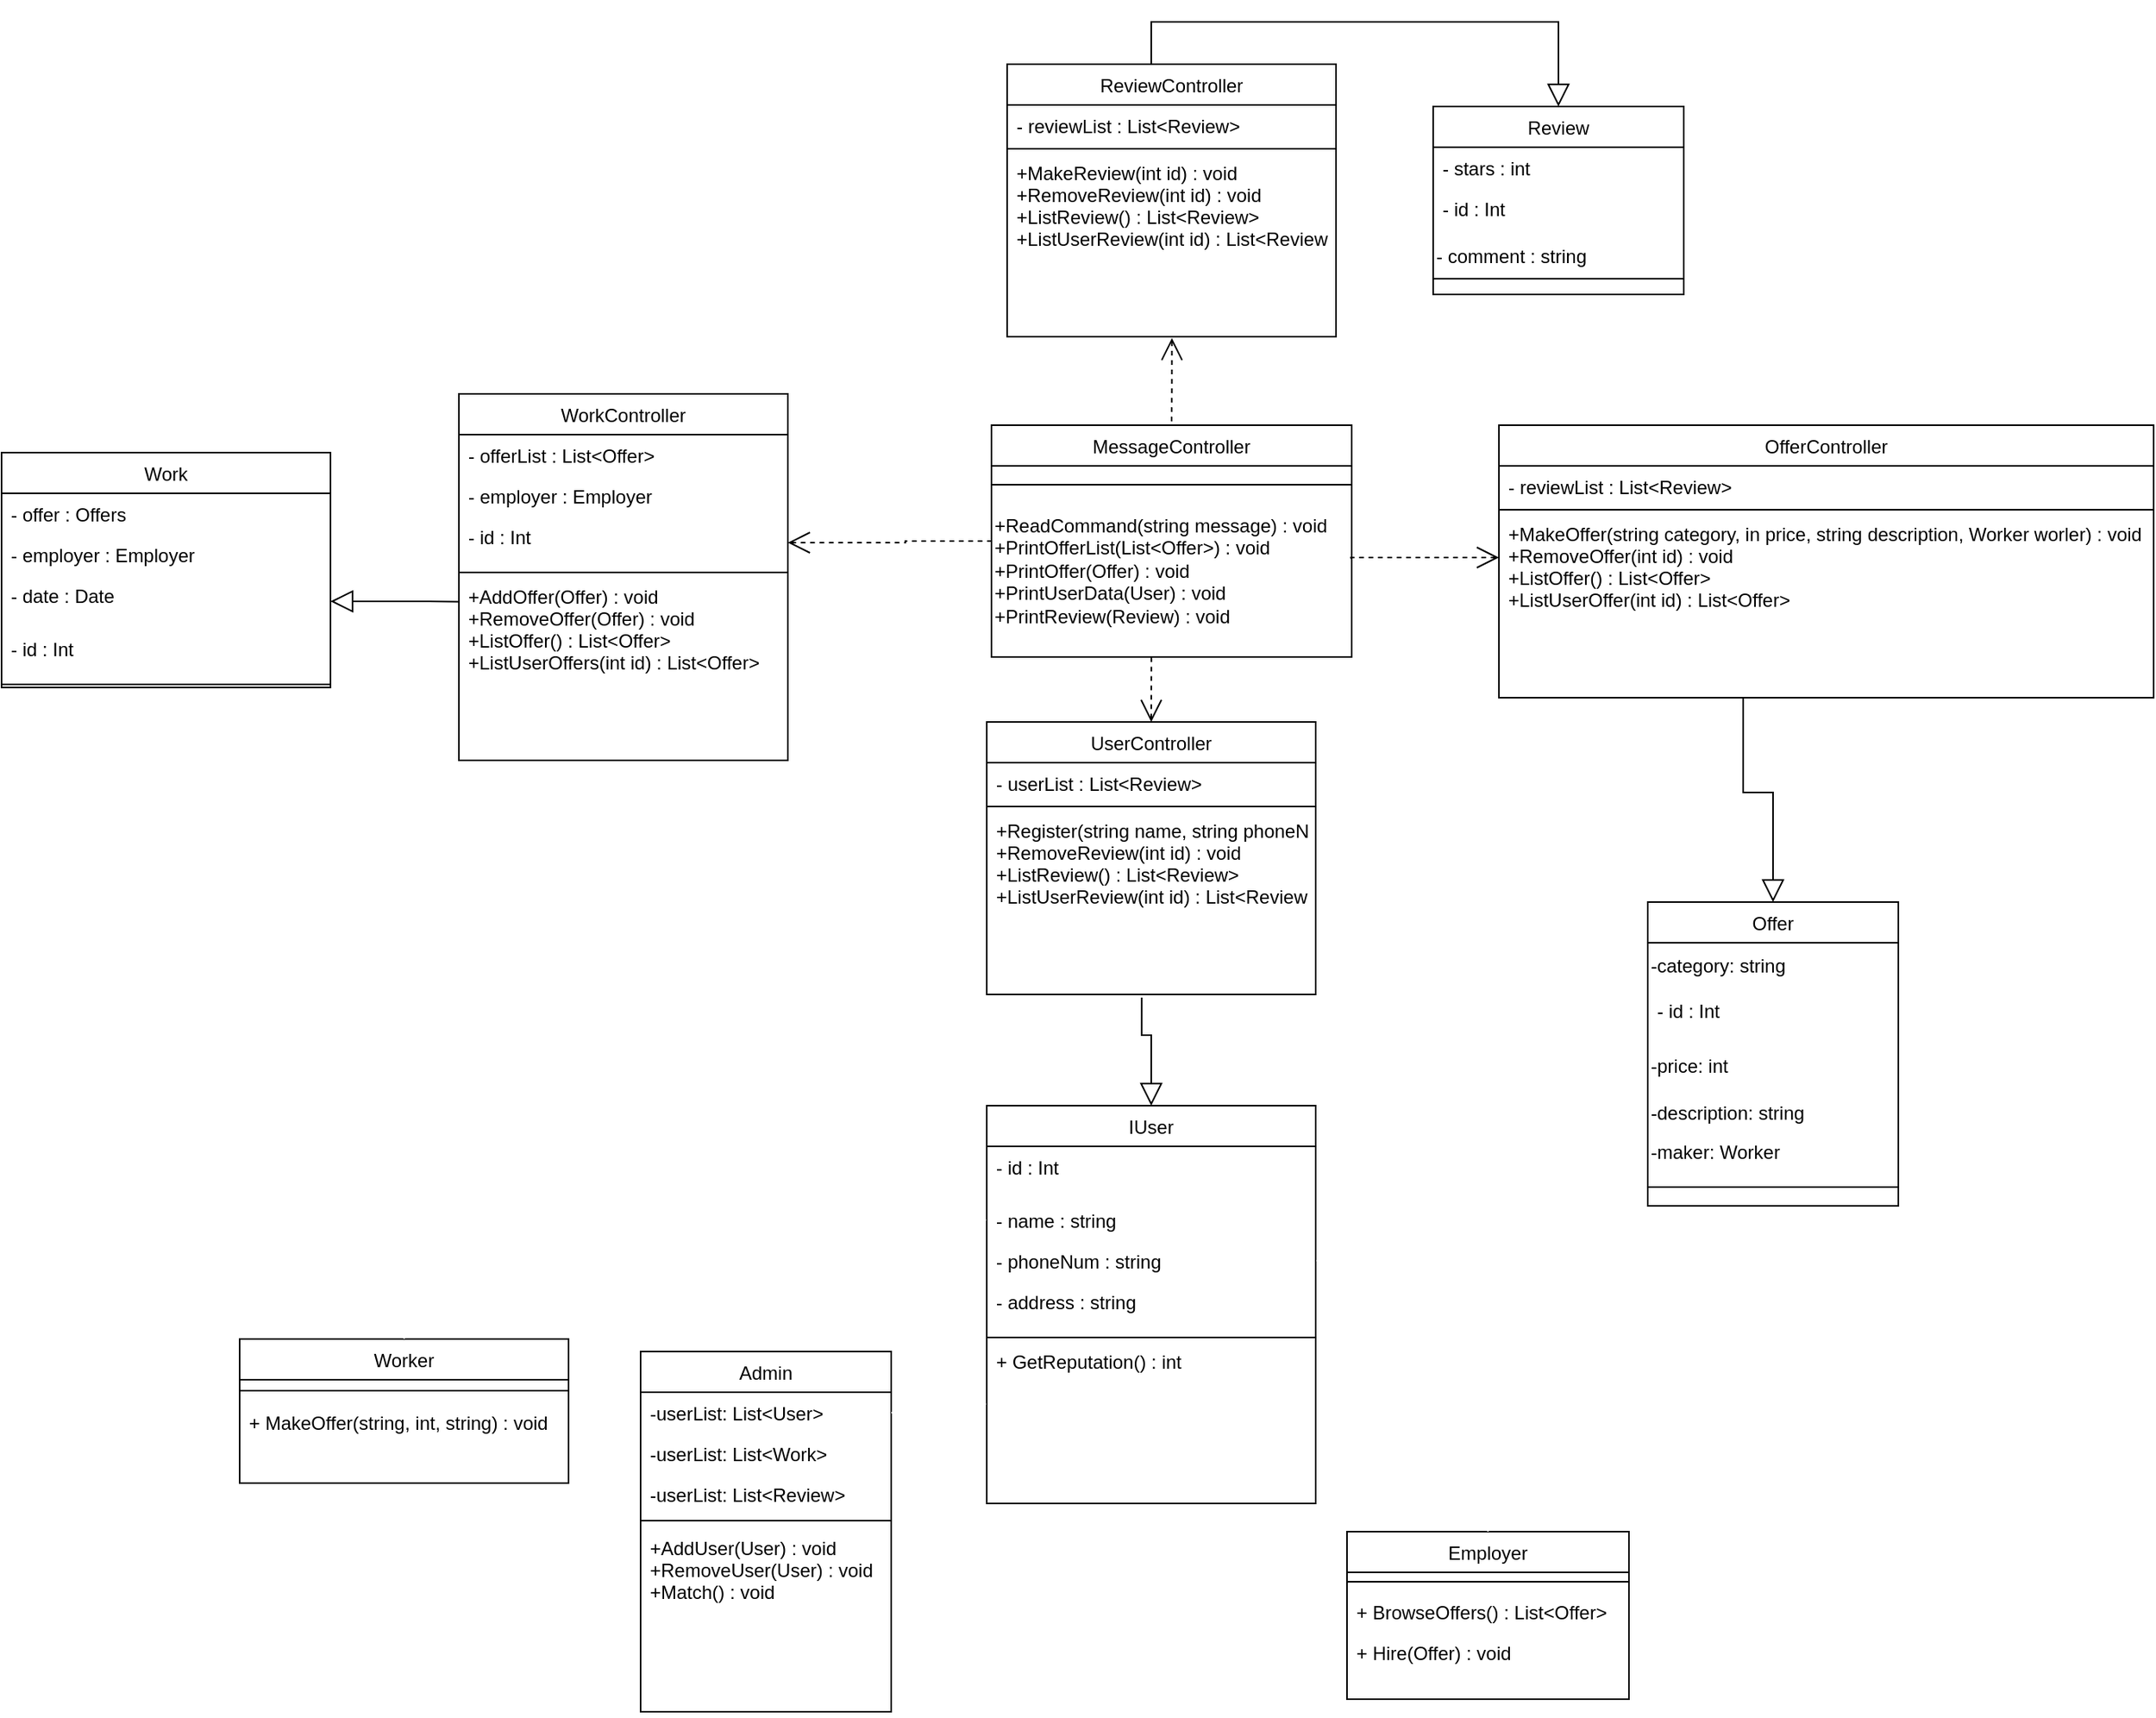<mxfile version="20.5.1" type="device"><diagram id="C5RBs43oDa-KdzZeNtuy" name="Page-1"><mxGraphModel dx="1809" dy="2891" grid="0" gridSize="10" guides="1" tooltips="1" connect="1" arrows="1" fold="1" page="1" pageScale="1" pageWidth="827" pageHeight="1169" background="none" math="0" shadow="0"><root><mxCell id="WIyWlLk6GJQsqaUBKTNV-0"/><mxCell id="WIyWlLk6GJQsqaUBKTNV-1" parent="WIyWlLk6GJQsqaUBKTNV-0"/><mxCell id="HSHg974Zx_2OXVy2Y4dr-0" value="IUser" style="swimlane;fontStyle=0;align=center;verticalAlign=top;childLayout=stackLayout;horizontal=1;startSize=26;horizontalStack=0;resizeParent=1;resizeLast=0;collapsible=1;marginBottom=0;rounded=0;shadow=0;strokeWidth=1;" vertex="1" parent="WIyWlLk6GJQsqaUBKTNV-1"><mxGeometry x="1620" y="-449" width="210" height="254" as="geometry"><mxRectangle x="550" y="140" width="160" height="26" as="alternateBounds"/></mxGeometry></mxCell><mxCell id="HSHg974Zx_2OXVy2Y4dr-1" value="- id : Int" style="text;align=left;verticalAlign=top;spacingLeft=4;spacingRight=4;overflow=hidden;rotatable=0;points=[[0,0.5],[1,0.5]];portConstraint=eastwest;rounded=0;shadow=0;html=0;" vertex="1" parent="HSHg974Zx_2OXVy2Y4dr-0"><mxGeometry y="26" width="210" height="34" as="geometry"/></mxCell><mxCell id="HSHg974Zx_2OXVy2Y4dr-2" value="- name : string" style="text;align=left;verticalAlign=top;spacingLeft=4;spacingRight=4;overflow=hidden;rotatable=0;points=[[0,0.5],[1,0.5]];portConstraint=eastwest;" vertex="1" parent="HSHg974Zx_2OXVy2Y4dr-0"><mxGeometry y="60" width="210" height="26" as="geometry"/></mxCell><mxCell id="HSHg974Zx_2OXVy2Y4dr-3" value="- phoneNum : string" style="text;align=left;verticalAlign=top;spacingLeft=4;spacingRight=4;overflow=hidden;rotatable=0;points=[[0,0.5],[1,0.5]];portConstraint=eastwest;rounded=0;shadow=0;html=0;" vertex="1" parent="HSHg974Zx_2OXVy2Y4dr-0"><mxGeometry y="86" width="210" height="26" as="geometry"/></mxCell><mxCell id="HSHg974Zx_2OXVy2Y4dr-4" value="- address : string" style="text;align=left;verticalAlign=top;spacingLeft=4;spacingRight=4;overflow=hidden;rotatable=0;points=[[0,0.5],[1,0.5]];portConstraint=eastwest;rounded=0;shadow=0;html=0;" vertex="1" parent="HSHg974Zx_2OXVy2Y4dr-0"><mxGeometry y="112" width="210" height="34" as="geometry"/></mxCell><mxCell id="HSHg974Zx_2OXVy2Y4dr-5" value="" style="line;html=1;strokeWidth=1;align=left;verticalAlign=middle;spacingTop=-1;spacingLeft=3;spacingRight=3;rotatable=0;labelPosition=right;points=[];portConstraint=eastwest;" vertex="1" parent="HSHg974Zx_2OXVy2Y4dr-0"><mxGeometry y="146" width="210" height="4" as="geometry"/></mxCell><mxCell id="HSHg974Zx_2OXVy2Y4dr-6" value="+ GetReputation() : int" style="text;align=left;verticalAlign=top;spacingLeft=4;spacingRight=4;overflow=hidden;rotatable=0;points=[[0,0.5],[1,0.5]];portConstraint=eastwest;" vertex="1" parent="HSHg974Zx_2OXVy2Y4dr-0"><mxGeometry y="150" width="210" height="26" as="geometry"/></mxCell><mxCell id="HSHg974Zx_2OXVy2Y4dr-7" value="Employer" style="swimlane;fontStyle=0;align=center;verticalAlign=top;childLayout=stackLayout;horizontal=1;startSize=26;horizontalStack=0;resizeParent=1;resizeLast=0;collapsible=1;marginBottom=0;rounded=0;shadow=0;strokeWidth=1;" vertex="1" parent="WIyWlLk6GJQsqaUBKTNV-1"><mxGeometry x="1850" y="-177" width="180" height="107" as="geometry"><mxRectangle x="130" y="380" width="160" height="26" as="alternateBounds"/></mxGeometry></mxCell><mxCell id="HSHg974Zx_2OXVy2Y4dr-8" value="" style="line;html=1;strokeWidth=1;align=left;verticalAlign=middle;spacingTop=-1;spacingLeft=3;spacingRight=3;rotatable=0;labelPosition=right;points=[];portConstraint=eastwest;" vertex="1" parent="HSHg974Zx_2OXVy2Y4dr-7"><mxGeometry y="26" width="180" height="12" as="geometry"/></mxCell><mxCell id="HSHg974Zx_2OXVy2Y4dr-9" value="+ BrowseOffers() : List&lt;Offer&gt;" style="text;align=left;verticalAlign=top;spacingLeft=4;spacingRight=4;overflow=hidden;rotatable=0;points=[[0,0.5],[1,0.5]];portConstraint=eastwest;rounded=0;shadow=0;html=0;" vertex="1" parent="HSHg974Zx_2OXVy2Y4dr-7"><mxGeometry y="38" width="180" height="26" as="geometry"/></mxCell><mxCell id="HSHg974Zx_2OXVy2Y4dr-10" value="+ Hire(Offer) : void" style="text;align=left;verticalAlign=top;spacingLeft=4;spacingRight=4;overflow=hidden;rotatable=0;points=[[0,0.5],[1,0.5]];portConstraint=eastwest;fontStyle=0" vertex="1" parent="HSHg974Zx_2OXVy2Y4dr-7"><mxGeometry y="64" width="180" height="32" as="geometry"/></mxCell><mxCell id="HSHg974Zx_2OXVy2Y4dr-11" value="Worker" style="swimlane;fontStyle=0;align=center;verticalAlign=top;childLayout=stackLayout;horizontal=1;startSize=26;horizontalStack=0;resizeParent=1;resizeLast=0;collapsible=1;marginBottom=0;rounded=0;shadow=0;strokeWidth=1;" vertex="1" parent="WIyWlLk6GJQsqaUBKTNV-1"><mxGeometry x="1143" y="-300" width="210" height="92" as="geometry"><mxRectangle x="550" y="140" width="160" height="26" as="alternateBounds"/></mxGeometry></mxCell><mxCell id="HSHg974Zx_2OXVy2Y4dr-12" value="" style="line;html=1;strokeWidth=1;align=left;verticalAlign=middle;spacingTop=-1;spacingLeft=3;spacingRight=3;rotatable=0;labelPosition=right;points=[];portConstraint=eastwest;" vertex="1" parent="HSHg974Zx_2OXVy2Y4dr-11"><mxGeometry y="26" width="210" height="14" as="geometry"/></mxCell><mxCell id="HSHg974Zx_2OXVy2Y4dr-13" value="+ MakeOffer(string, int, string) : void" style="text;align=left;verticalAlign=top;spacingLeft=4;spacingRight=4;overflow=hidden;rotatable=0;points=[[0,0.5],[1,0.5]];portConstraint=eastwest;" vertex="1" parent="HSHg974Zx_2OXVy2Y4dr-11"><mxGeometry y="40" width="210" height="26" as="geometry"/></mxCell><mxCell id="HSHg974Zx_2OXVy2Y4dr-14" value="Offer" style="swimlane;fontStyle=0;align=center;verticalAlign=top;childLayout=stackLayout;horizontal=1;startSize=26;horizontalStack=0;resizeParent=1;resizeLast=0;collapsible=1;marginBottom=0;rounded=0;shadow=0;strokeWidth=1;" vertex="1" parent="WIyWlLk6GJQsqaUBKTNV-1"><mxGeometry x="2042" y="-579" width="160" height="194" as="geometry"><mxRectangle x="230" y="140" width="160" height="26" as="alternateBounds"/></mxGeometry></mxCell><mxCell id="HSHg974Zx_2OXVy2Y4dr-15" value="-category: string" style="text;html=1;align=left;verticalAlign=middle;resizable=0;points=[];autosize=1;strokeColor=none;fillColor=none;" vertex="1" parent="HSHg974Zx_2OXVy2Y4dr-14"><mxGeometry y="26" width="160" height="30" as="geometry"/></mxCell><mxCell id="HSHg974Zx_2OXVy2Y4dr-16" value="- id : Int" style="text;align=left;verticalAlign=top;spacingLeft=4;spacingRight=4;overflow=hidden;rotatable=0;points=[[0,0.5],[1,0.5]];portConstraint=eastwest;rounded=0;shadow=0;html=0;" vertex="1" parent="HSHg974Zx_2OXVy2Y4dr-14"><mxGeometry y="56" width="160" height="34" as="geometry"/></mxCell><mxCell id="HSHg974Zx_2OXVy2Y4dr-17" value="-price: int" style="text;html=1;align=left;verticalAlign=middle;resizable=0;points=[];autosize=1;strokeColor=none;fillColor=none;" vertex="1" parent="HSHg974Zx_2OXVy2Y4dr-14"><mxGeometry y="90" width="160" height="30" as="geometry"/></mxCell><mxCell id="HSHg974Zx_2OXVy2Y4dr-18" value="-description: string" style="text;html=1;align=left;verticalAlign=middle;resizable=0;points=[];autosize=1;strokeColor=none;fillColor=none;" vertex="1" parent="HSHg974Zx_2OXVy2Y4dr-14"><mxGeometry y="120" width="160" height="30" as="geometry"/></mxCell><mxCell id="HSHg974Zx_2OXVy2Y4dr-19" value="-maker: Worker" style="text;html=1;align=left;verticalAlign=middle;resizable=0;points=[];autosize=1;strokeColor=none;fillColor=none;" vertex="1" parent="HSHg974Zx_2OXVy2Y4dr-14"><mxGeometry y="150" width="160" height="20" as="geometry"/></mxCell><mxCell id="HSHg974Zx_2OXVy2Y4dr-20" value="&lt;br&gt;" style="line;html=1;strokeWidth=1;align=left;verticalAlign=middle;spacingTop=-1;spacingLeft=3;spacingRight=3;rotatable=0;labelPosition=right;points=[];portConstraint=eastwest;" vertex="1" parent="HSHg974Zx_2OXVy2Y4dr-14"><mxGeometry y="170" width="160" height="24" as="geometry"/></mxCell><mxCell id="HSHg974Zx_2OXVy2Y4dr-21" value="Review" style="swimlane;fontStyle=0;align=center;verticalAlign=top;childLayout=stackLayout;horizontal=1;startSize=26;horizontalStack=0;resizeParent=1;resizeLast=0;collapsible=1;marginBottom=0;rounded=0;shadow=0;strokeWidth=1;" vertex="1" parent="WIyWlLk6GJQsqaUBKTNV-1"><mxGeometry x="1905" y="-1087" width="160" height="120" as="geometry"><mxRectangle x="340" y="380" width="170" height="26" as="alternateBounds"/></mxGeometry></mxCell><mxCell id="HSHg974Zx_2OXVy2Y4dr-22" value="- stars : int" style="text;align=left;verticalAlign=top;spacingLeft=4;spacingRight=4;overflow=hidden;rotatable=0;points=[[0,0.5],[1,0.5]];portConstraint=eastwest;" vertex="1" parent="HSHg974Zx_2OXVy2Y4dr-21"><mxGeometry y="26" width="160" height="26" as="geometry"/></mxCell><mxCell id="HSHg974Zx_2OXVy2Y4dr-23" value="- id : Int" style="text;align=left;verticalAlign=top;spacingLeft=4;spacingRight=4;overflow=hidden;rotatable=0;points=[[0,0.5],[1,0.5]];portConstraint=eastwest;rounded=0;shadow=0;html=0;" vertex="1" parent="HSHg974Zx_2OXVy2Y4dr-21"><mxGeometry y="52" width="160" height="34" as="geometry"/></mxCell><mxCell id="HSHg974Zx_2OXVy2Y4dr-24" value="- comment : string" style="text;html=1;align=left;verticalAlign=middle;resizable=0;points=[];autosize=1;strokeColor=none;fillColor=none;" vertex="1" parent="HSHg974Zx_2OXVy2Y4dr-21"><mxGeometry y="86" width="160" height="20" as="geometry"/></mxCell><mxCell id="HSHg974Zx_2OXVy2Y4dr-25" value="" style="line;html=1;strokeWidth=1;align=left;verticalAlign=middle;spacingTop=-1;spacingLeft=3;spacingRight=3;rotatable=0;labelPosition=right;points=[];portConstraint=eastwest;" vertex="1" parent="HSHg974Zx_2OXVy2Y4dr-21"><mxGeometry y="106" width="160" height="8" as="geometry"/></mxCell><mxCell id="HSHg974Zx_2OXVy2Y4dr-26" value="MessageController" style="swimlane;fontStyle=0;align=center;verticalAlign=top;childLayout=stackLayout;horizontal=1;startSize=26;horizontalStack=0;resizeParent=1;resizeLast=0;collapsible=1;marginBottom=0;rounded=0;shadow=0;strokeWidth=1;" vertex="1" parent="WIyWlLk6GJQsqaUBKTNV-1"><mxGeometry x="1623" y="-883.5" width="230" height="148" as="geometry"><mxRectangle x="340" y="380" width="170" height="26" as="alternateBounds"/></mxGeometry></mxCell><mxCell id="HSHg974Zx_2OXVy2Y4dr-27" value="" style="line;html=1;strokeWidth=1;align=left;verticalAlign=middle;spacingTop=-1;spacingLeft=3;spacingRight=3;rotatable=0;labelPosition=right;points=[];portConstraint=eastwest;" vertex="1" parent="HSHg974Zx_2OXVy2Y4dr-26"><mxGeometry y="26" width="230" height="24" as="geometry"/></mxCell><mxCell id="HSHg974Zx_2OXVy2Y4dr-28" value="&lt;div&gt;+ReadCommand(string message) : void&lt;span&gt;&lt;br&gt;&lt;/span&gt;&lt;/div&gt;&lt;div&gt;&lt;span&gt;+PrintOfferList(List&amp;lt;Offer&amp;gt;) : void&lt;/span&gt;&lt;/div&gt;&lt;div&gt;&lt;span&gt;+PrintOffer(Offer) : void&lt;/span&gt;&lt;/div&gt;&lt;div&gt;&lt;span&gt;+PrintUserData(User) : void&lt;/span&gt;&lt;/div&gt;&lt;div&gt;&lt;span&gt;+PrintReview(Review) : void&lt;/span&gt;&lt;/div&gt;&lt;div&gt;&lt;br&gt;&lt;/div&gt;" style="text;html=1;align=left;verticalAlign=top;resizable=0;points=[];autosize=1;strokeColor=none;fillColor=none;horizontal=1;" vertex="1" parent="HSHg974Zx_2OXVy2Y4dr-26"><mxGeometry y="50" width="230" height="98" as="geometry"/></mxCell><mxCell id="HSHg974Zx_2OXVy2Y4dr-29" value="Admin" style="swimlane;fontStyle=0;align=center;verticalAlign=top;childLayout=stackLayout;horizontal=1;startSize=26;horizontalStack=0;resizeParent=1;resizeLast=0;collapsible=1;marginBottom=0;rounded=0;shadow=0;strokeWidth=1;" vertex="1" parent="WIyWlLk6GJQsqaUBKTNV-1"><mxGeometry x="1399" y="-292" width="160" height="230" as="geometry"><mxRectangle x="230" y="140" width="160" height="26" as="alternateBounds"/></mxGeometry></mxCell><mxCell id="HSHg974Zx_2OXVy2Y4dr-30" value="-userList: List&lt;User&gt;" style="text;align=left;verticalAlign=top;spacingLeft=4;spacingRight=4;overflow=hidden;rotatable=0;points=[[0,0.5],[1,0.5]];portConstraint=eastwest;rounded=0;shadow=0;html=0;" vertex="1" parent="HSHg974Zx_2OXVy2Y4dr-29"><mxGeometry y="26" width="160" height="26" as="geometry"/></mxCell><mxCell id="HSHg974Zx_2OXVy2Y4dr-31" value="-userList: List&lt;Work&gt;" style="text;align=left;verticalAlign=top;spacingLeft=4;spacingRight=4;overflow=hidden;rotatable=0;points=[[0,0.5],[1,0.5]];portConstraint=eastwest;rounded=0;shadow=0;html=0;" vertex="1" parent="HSHg974Zx_2OXVy2Y4dr-29"><mxGeometry y="52" width="160" height="26" as="geometry"/></mxCell><mxCell id="HSHg974Zx_2OXVy2Y4dr-32" value="-userList: List&lt;Review&gt;" style="text;align=left;verticalAlign=top;spacingLeft=4;spacingRight=4;overflow=hidden;rotatable=0;points=[[0,0.5],[1,0.5]];portConstraint=eastwest;rounded=0;shadow=0;html=0;" vertex="1" parent="HSHg974Zx_2OXVy2Y4dr-29"><mxGeometry y="78" width="160" height="26" as="geometry"/></mxCell><mxCell id="HSHg974Zx_2OXVy2Y4dr-33" value="" style="line;html=1;strokeWidth=1;align=left;verticalAlign=middle;spacingTop=-1;spacingLeft=3;spacingRight=3;rotatable=0;labelPosition=right;points=[];portConstraint=eastwest;" vertex="1" parent="HSHg974Zx_2OXVy2Y4dr-29"><mxGeometry y="104" width="160" height="8" as="geometry"/></mxCell><mxCell id="HSHg974Zx_2OXVy2Y4dr-34" value="+AddUser(User) : void&#10;+RemoveUser(User) : void&#10;+Match() : void" style="text;align=left;verticalAlign=top;spacingLeft=4;spacingRight=4;overflow=hidden;rotatable=0;points=[[0,0.5],[1,0.5]];portConstraint=eastwest;" vertex="1" parent="HSHg974Zx_2OXVy2Y4dr-29"><mxGeometry y="112" width="160" height="118" as="geometry"/></mxCell><mxCell id="HSHg974Zx_2OXVy2Y4dr-35" value="Work" style="swimlane;fontStyle=0;align=center;verticalAlign=top;childLayout=stackLayout;horizontal=1;startSize=26;horizontalStack=0;resizeParent=1;resizeLast=0;collapsible=1;marginBottom=0;rounded=0;shadow=0;strokeWidth=1;" vertex="1" parent="WIyWlLk6GJQsqaUBKTNV-1"><mxGeometry x="991" y="-866" width="210" height="150" as="geometry"><mxRectangle x="550" y="140" width="160" height="26" as="alternateBounds"/></mxGeometry></mxCell><mxCell id="HSHg974Zx_2OXVy2Y4dr-36" value="- offer : Offers" style="text;align=left;verticalAlign=top;spacingLeft=4;spacingRight=4;overflow=hidden;rotatable=0;points=[[0,0.5],[1,0.5]];portConstraint=eastwest;" vertex="1" parent="HSHg974Zx_2OXVy2Y4dr-35"><mxGeometry y="26" width="210" height="26" as="geometry"/></mxCell><mxCell id="HSHg974Zx_2OXVy2Y4dr-37" value="- employer : Employer" style="text;align=left;verticalAlign=top;spacingLeft=4;spacingRight=4;overflow=hidden;rotatable=0;points=[[0,0.5],[1,0.5]];portConstraint=eastwest;" vertex="1" parent="HSHg974Zx_2OXVy2Y4dr-35"><mxGeometry y="52" width="210" height="26" as="geometry"/></mxCell><mxCell id="HSHg974Zx_2OXVy2Y4dr-38" value="- date : Date" style="text;align=left;verticalAlign=top;spacingLeft=4;spacingRight=4;overflow=hidden;rotatable=0;points=[[0,0.5],[1,0.5]];portConstraint=eastwest;rounded=0;shadow=0;html=0;" vertex="1" parent="HSHg974Zx_2OXVy2Y4dr-35"><mxGeometry y="78" width="210" height="34" as="geometry"/></mxCell><mxCell id="HSHg974Zx_2OXVy2Y4dr-39" value="- id : Int" style="text;align=left;verticalAlign=top;spacingLeft=4;spacingRight=4;overflow=hidden;rotatable=0;points=[[0,0.5],[1,0.5]];portConstraint=eastwest;rounded=0;shadow=0;html=0;" vertex="1" parent="HSHg974Zx_2OXVy2Y4dr-35"><mxGeometry y="112" width="210" height="34" as="geometry"/></mxCell><mxCell id="HSHg974Zx_2OXVy2Y4dr-40" value="" style="line;html=1;strokeWidth=1;align=left;verticalAlign=middle;spacingTop=-1;spacingLeft=3;spacingRight=3;rotatable=0;labelPosition=right;points=[];portConstraint=eastwest;" vertex="1" parent="HSHg974Zx_2OXVy2Y4dr-35"><mxGeometry y="146" width="210" height="4" as="geometry"/></mxCell><mxCell id="HSHg974Zx_2OXVy2Y4dr-41" value="WorkController" style="swimlane;fontStyle=0;align=center;verticalAlign=top;childLayout=stackLayout;horizontal=1;startSize=26;horizontalStack=0;resizeParent=1;resizeLast=0;collapsible=1;marginBottom=0;rounded=0;shadow=0;strokeWidth=1;" vertex="1" parent="WIyWlLk6GJQsqaUBKTNV-1"><mxGeometry x="1283" y="-903.5" width="210" height="234" as="geometry"><mxRectangle x="550" y="140" width="160" height="26" as="alternateBounds"/></mxGeometry></mxCell><mxCell id="HSHg974Zx_2OXVy2Y4dr-42" value="- offerList : List&lt;Offer&gt;" style="text;align=left;verticalAlign=top;spacingLeft=4;spacingRight=4;overflow=hidden;rotatable=0;points=[[0,0.5],[1,0.5]];portConstraint=eastwest;" vertex="1" parent="HSHg974Zx_2OXVy2Y4dr-41"><mxGeometry y="26" width="210" height="26" as="geometry"/></mxCell><mxCell id="HSHg974Zx_2OXVy2Y4dr-43" value="- employer : Employer" style="text;align=left;verticalAlign=top;spacingLeft=4;spacingRight=4;overflow=hidden;rotatable=0;points=[[0,0.5],[1,0.5]];portConstraint=eastwest;" vertex="1" parent="HSHg974Zx_2OXVy2Y4dr-41"><mxGeometry y="52" width="210" height="26" as="geometry"/></mxCell><mxCell id="HSHg974Zx_2OXVy2Y4dr-44" value="- id : Int" style="text;align=left;verticalAlign=top;spacingLeft=4;spacingRight=4;overflow=hidden;rotatable=0;points=[[0,0.5],[1,0.5]];portConstraint=eastwest;rounded=0;shadow=0;html=0;" vertex="1" parent="HSHg974Zx_2OXVy2Y4dr-41"><mxGeometry y="78" width="210" height="34" as="geometry"/></mxCell><mxCell id="HSHg974Zx_2OXVy2Y4dr-45" value="" style="line;html=1;strokeWidth=1;align=left;verticalAlign=middle;spacingTop=-1;spacingLeft=3;spacingRight=3;rotatable=0;labelPosition=right;points=[];portConstraint=eastwest;" vertex="1" parent="HSHg974Zx_2OXVy2Y4dr-41"><mxGeometry y="112" width="210" height="4" as="geometry"/></mxCell><mxCell id="HSHg974Zx_2OXVy2Y4dr-46" value="+AddOffer(Offer) : void&#10;+RemoveOffer(Offer) : void&#10;+ListOffer() : List&lt;Offer&gt;&#10;+ListUserOffers(int id) : List&lt;Offer&gt;" style="text;align=left;verticalAlign=top;spacingLeft=4;spacingRight=4;overflow=hidden;rotatable=0;points=[[0,0.5],[1,0.5]];portConstraint=eastwest;" vertex="1" parent="HSHg974Zx_2OXVy2Y4dr-41"><mxGeometry y="116" width="210" height="118" as="geometry"/></mxCell><mxCell id="HSHg974Zx_2OXVy2Y4dr-47" value="ReviewController" style="swimlane;fontStyle=0;align=center;verticalAlign=top;childLayout=stackLayout;horizontal=1;startSize=26;horizontalStack=0;resizeParent=1;resizeLast=0;collapsible=1;marginBottom=0;rounded=0;shadow=0;strokeWidth=1;" vertex="1" parent="WIyWlLk6GJQsqaUBKTNV-1"><mxGeometry x="1633" y="-1114" width="210" height="174" as="geometry"><mxRectangle x="550" y="140" width="160" height="26" as="alternateBounds"/></mxGeometry></mxCell><mxCell id="HSHg974Zx_2OXVy2Y4dr-48" value="- reviewList : List&lt;Review&gt;" style="text;align=left;verticalAlign=top;spacingLeft=4;spacingRight=4;overflow=hidden;rotatable=0;points=[[0,0.5],[1,0.5]];portConstraint=eastwest;" vertex="1" parent="HSHg974Zx_2OXVy2Y4dr-47"><mxGeometry y="26" width="210" height="26" as="geometry"/></mxCell><mxCell id="HSHg974Zx_2OXVy2Y4dr-49" value="" style="line;html=1;strokeWidth=1;align=left;verticalAlign=middle;spacingTop=-1;spacingLeft=3;spacingRight=3;rotatable=0;labelPosition=right;points=[];portConstraint=eastwest;" vertex="1" parent="HSHg974Zx_2OXVy2Y4dr-47"><mxGeometry y="52" width="210" height="4" as="geometry"/></mxCell><mxCell id="HSHg974Zx_2OXVy2Y4dr-50" value="+MakeReview(int id) : void&#10;+RemoveReview(int id) : void&#10;+ListReview() : List&lt;Review&gt;&#10;+ListUserReview(int id) : List&lt;Review&gt;" style="text;align=left;verticalAlign=top;spacingLeft=4;spacingRight=4;overflow=hidden;rotatable=0;points=[[0,0.5],[1,0.5]];portConstraint=eastwest;" vertex="1" parent="HSHg974Zx_2OXVy2Y4dr-47"><mxGeometry y="56" width="210" height="118" as="geometry"/></mxCell><mxCell id="HSHg974Zx_2OXVy2Y4dr-51" value="OfferController" style="swimlane;fontStyle=0;align=center;verticalAlign=top;childLayout=stackLayout;horizontal=1;startSize=26;horizontalStack=0;resizeParent=1;resizeLast=0;collapsible=1;marginBottom=0;rounded=0;shadow=0;strokeWidth=1;" vertex="1" parent="WIyWlLk6GJQsqaUBKTNV-1"><mxGeometry x="1947" y="-883.5" width="418" height="174" as="geometry"><mxRectangle x="550" y="140" width="160" height="26" as="alternateBounds"/></mxGeometry></mxCell><mxCell id="HSHg974Zx_2OXVy2Y4dr-52" value="- reviewList : List&lt;Review&gt;" style="text;align=left;verticalAlign=top;spacingLeft=4;spacingRight=4;overflow=hidden;rotatable=0;points=[[0,0.5],[1,0.5]];portConstraint=eastwest;" vertex="1" parent="HSHg974Zx_2OXVy2Y4dr-51"><mxGeometry y="26" width="418" height="26" as="geometry"/></mxCell><mxCell id="HSHg974Zx_2OXVy2Y4dr-53" value="" style="line;html=1;strokeWidth=1;align=left;verticalAlign=middle;spacingTop=-1;spacingLeft=3;spacingRight=3;rotatable=0;labelPosition=right;points=[];portConstraint=eastwest;" vertex="1" parent="HSHg974Zx_2OXVy2Y4dr-51"><mxGeometry y="52" width="418" height="4" as="geometry"/></mxCell><mxCell id="HSHg974Zx_2OXVy2Y4dr-54" value="+MakeOffer(string category, in price, string description, Worker worler) : void&#10;+RemoveOffer(int id) : void&#10;+ListOffer() : List&lt;Offer&gt;&#10;+ListUserOffer(int id) : List&lt;Offer&gt;" style="text;align=left;verticalAlign=top;spacingLeft=4;spacingRight=4;overflow=hidden;rotatable=0;points=[[0,0.5],[1,0.5]];portConstraint=eastwest;" vertex="1" parent="HSHg974Zx_2OXVy2Y4dr-51"><mxGeometry y="56" width="418" height="118" as="geometry"/></mxCell><mxCell id="HSHg974Zx_2OXVy2Y4dr-55" value="UserController" style="swimlane;fontStyle=0;align=center;verticalAlign=top;childLayout=stackLayout;horizontal=1;startSize=26;horizontalStack=0;resizeParent=1;resizeLast=0;collapsible=1;marginBottom=0;rounded=0;shadow=0;strokeWidth=1;" vertex="1" parent="WIyWlLk6GJQsqaUBKTNV-1"><mxGeometry x="1620" y="-694" width="210" height="174" as="geometry"><mxRectangle x="550" y="140" width="160" height="26" as="alternateBounds"/></mxGeometry></mxCell><mxCell id="HSHg974Zx_2OXVy2Y4dr-56" value="- userList : List&lt;Review&gt;" style="text;align=left;verticalAlign=top;spacingLeft=4;spacingRight=4;overflow=hidden;rotatable=0;points=[[0,0.5],[1,0.5]];portConstraint=eastwest;" vertex="1" parent="HSHg974Zx_2OXVy2Y4dr-55"><mxGeometry y="26" width="210" height="26" as="geometry"/></mxCell><mxCell id="HSHg974Zx_2OXVy2Y4dr-57" value="" style="line;html=1;strokeWidth=1;align=left;verticalAlign=middle;spacingTop=-1;spacingLeft=3;spacingRight=3;rotatable=0;labelPosition=right;points=[];portConstraint=eastwest;" vertex="1" parent="HSHg974Zx_2OXVy2Y4dr-55"><mxGeometry y="52" width="210" height="4" as="geometry"/></mxCell><mxCell id="HSHg974Zx_2OXVy2Y4dr-58" value="+Register(string name, string phoneNum, string address) : void&#10;+RemoveReview(int id) : void&#10;+ListReview() : List&lt;Review&gt;&#10;+ListUserReview(int id) : List&lt;Review&gt;" style="text;align=left;verticalAlign=top;spacingLeft=4;spacingRight=4;overflow=hidden;rotatable=0;points=[[0,0.5],[1,0.5]];portConstraint=eastwest;" vertex="1" parent="HSHg974Zx_2OXVy2Y4dr-55"><mxGeometry y="56" width="210" height="118" as="geometry"/></mxCell><mxCell id="HSHg974Zx_2OXVy2Y4dr-59" style="edgeStyle=orthogonalEdgeStyle;rounded=0;orthogonalLoop=1;jettySize=auto;html=1;endArrow=none;endFill=0;startArrow=block;startFill=0;startSize=12;entryX=0.5;entryY=0;entryDx=0;entryDy=0;exitX=0.5;exitY=0;exitDx=0;exitDy=0;" edge="1" parent="WIyWlLk6GJQsqaUBKTNV-1" source="HSHg974Zx_2OXVy2Y4dr-21" target="HSHg974Zx_2OXVy2Y4dr-47"><mxGeometry relative="1" as="geometry"><mxPoint x="2052" y="-1112" as="sourcePoint"/><mxPoint x="2312" y="-1085" as="targetPoint"/><Array as="points"><mxPoint x="1985" y="-1141"/><mxPoint x="1725" y="-1141"/></Array></mxGeometry></mxCell><mxCell id="HSHg974Zx_2OXVy2Y4dr-60" style="edgeStyle=orthogonalEdgeStyle;rounded=0;orthogonalLoop=1;jettySize=auto;html=1;endArrow=none;endFill=0;startArrow=block;startFill=0;startSize=12;exitX=0.5;exitY=0;exitDx=0;exitDy=0;entryX=0.373;entryY=0.996;entryDx=0;entryDy=0;entryPerimeter=0;" edge="1" parent="WIyWlLk6GJQsqaUBKTNV-1" source="HSHg974Zx_2OXVy2Y4dr-14" target="HSHg974Zx_2OXVy2Y4dr-54"><mxGeometry relative="1" as="geometry"><mxPoint x="2131.724" y="-698.674" as="sourcePoint"/><mxPoint x="2103" y="-704" as="targetPoint"/><Array as="points"><mxPoint x="2122" y="-649"/><mxPoint x="2103" y="-649"/></Array></mxGeometry></mxCell><mxCell id="HSHg974Zx_2OXVy2Y4dr-61" style="edgeStyle=orthogonalEdgeStyle;rounded=0;orthogonalLoop=1;jettySize=auto;html=1;endArrow=none;endFill=0;startArrow=block;startFill=0;startSize=12;exitX=1;exitY=0.5;exitDx=0;exitDy=0;entryX=0.001;entryY=0.142;entryDx=0;entryDy=0;entryPerimeter=0;" edge="1" parent="WIyWlLk6GJQsqaUBKTNV-1" source="HSHg974Zx_2OXVy2Y4dr-38" target="HSHg974Zx_2OXVy2Y4dr-46"><mxGeometry relative="1" as="geometry"><mxPoint x="1302.13" y="-459.03" as="sourcePoint"/><mxPoint x="1264" y="-771" as="targetPoint"/><Array as="points"><mxPoint x="1264" y="-771"/></Array></mxGeometry></mxCell><mxCell id="HSHg974Zx_2OXVy2Y4dr-62" style="edgeStyle=orthogonalEdgeStyle;rounded=0;orthogonalLoop=1;jettySize=auto;html=1;startArrow=none;startFill=0;startSize=12;endArrow=block;endFill=1;strokeColor=#FFFFFF;endSize=12;exitX=0.5;exitY=0;exitDx=0;exitDy=0;entryX=0;entryY=0.5;entryDx=0;entryDy=0;" edge="1" parent="WIyWlLk6GJQsqaUBKTNV-1" source="HSHg974Zx_2OXVy2Y4dr-11" target="HSHg974Zx_2OXVy2Y4dr-2"><mxGeometry relative="1" as="geometry"><mxPoint x="1485.51" y="-506.226" as="sourcePoint"/><mxPoint x="1359" y="-489.98" as="targetPoint"/></mxGeometry></mxCell><mxCell id="HSHg974Zx_2OXVy2Y4dr-63" style="edgeStyle=orthogonalEdgeStyle;rounded=0;orthogonalLoop=1;jettySize=auto;html=1;startArrow=none;startFill=0;startSize=12;endArrow=block;endFill=1;strokeColor=#FFFFFF;endSize=12;exitX=1;exitY=0.5;exitDx=0;exitDy=0;entryX=0;entryY=0.75;entryDx=0;entryDy=0;" edge="1" parent="WIyWlLk6GJQsqaUBKTNV-1" source="HSHg974Zx_2OXVy2Y4dr-30" target="HSHg974Zx_2OXVy2Y4dr-0"><mxGeometry relative="1" as="geometry"><mxPoint x="1258" y="-290" as="sourcePoint"/><mxPoint x="1630" y="-366" as="targetPoint"/></mxGeometry></mxCell><mxCell id="HSHg974Zx_2OXVy2Y4dr-64" style="edgeStyle=orthogonalEdgeStyle;rounded=0;orthogonalLoop=1;jettySize=auto;html=1;startArrow=none;startFill=0;startSize=12;endArrow=block;endFill=1;strokeColor=#FFFFFF;endSize=12;exitX=0.5;exitY=0;exitDx=0;exitDy=0;entryX=1;entryY=0.5;entryDx=0;entryDy=0;" edge="1" parent="WIyWlLk6GJQsqaUBKTNV-1" source="HSHg974Zx_2OXVy2Y4dr-7" target="HSHg974Zx_2OXVy2Y4dr-3"><mxGeometry relative="1" as="geometry"><mxPoint x="1726" y="-281" as="sourcePoint"/><mxPoint x="2098" y="-357" as="targetPoint"/></mxGeometry></mxCell><mxCell id="HSHg974Zx_2OXVy2Y4dr-65" style="edgeStyle=orthogonalEdgeStyle;rounded=0;orthogonalLoop=1;jettySize=auto;html=1;endArrow=none;endFill=0;startArrow=open;startFill=0;startSize=12;entryX=0;entryY=0.5;entryDx=0;entryDy=0;dashed=1;" edge="1" parent="WIyWlLk6GJQsqaUBKTNV-1" source="HSHg974Zx_2OXVy2Y4dr-44" target="HSHg974Zx_2OXVy2Y4dr-26"><mxGeometry relative="1" as="geometry"><mxPoint x="1505" y="-747" as="sourcePoint"/><mxPoint x="1587.21" y="-746.744" as="targetPoint"/><Array as="points"><mxPoint x="1568" y="-809"/><mxPoint x="1623" y="-809"/></Array></mxGeometry></mxCell><mxCell id="HSHg974Zx_2OXVy2Y4dr-66" style="edgeStyle=orthogonalEdgeStyle;rounded=0;orthogonalLoop=1;jettySize=auto;html=1;endArrow=none;endFill=0;startArrow=open;startFill=0;startSize=12;dashed=1;exitX=0.5;exitY=0;exitDx=0;exitDy=0;entryX=0.444;entryY=0.991;entryDx=0;entryDy=0;entryPerimeter=0;" edge="1" parent="WIyWlLk6GJQsqaUBKTNV-1" source="HSHg974Zx_2OXVy2Y4dr-55" target="HSHg974Zx_2OXVy2Y4dr-28"><mxGeometry relative="1" as="geometry"><mxPoint x="1503" y="-798.52" as="sourcePoint"/><mxPoint x="1732" y="-727" as="targetPoint"/><Array as="points"/></mxGeometry></mxCell><mxCell id="HSHg974Zx_2OXVy2Y4dr-67" style="edgeStyle=orthogonalEdgeStyle;rounded=0;orthogonalLoop=1;jettySize=auto;html=1;endArrow=none;endFill=0;startArrow=open;startFill=0;startSize=12;dashed=1;entryX=0.998;entryY=0.373;entryDx=0;entryDy=0;entryPerimeter=0;" edge="1" parent="WIyWlLk6GJQsqaUBKTNV-1" source="HSHg974Zx_2OXVy2Y4dr-54" target="HSHg974Zx_2OXVy2Y4dr-28"><mxGeometry relative="1" as="geometry"><mxPoint x="1503" y="-798.5" as="sourcePoint"/><mxPoint x="1915" y="-799" as="targetPoint"/><Array as="points"><mxPoint x="1853" y="-799"/></Array></mxGeometry></mxCell><mxCell id="HSHg974Zx_2OXVy2Y4dr-68" style="edgeStyle=orthogonalEdgeStyle;rounded=0;orthogonalLoop=1;jettySize=auto;html=1;endArrow=none;endFill=0;startArrow=open;startFill=0;startSize=12;dashed=1;entryX=0.5;entryY=0;entryDx=0;entryDy=0;exitX=0.501;exitY=1.007;exitDx=0;exitDy=0;exitPerimeter=0;" edge="1" parent="WIyWlLk6GJQsqaUBKTNV-1" source="HSHg974Zx_2OXVy2Y4dr-50" target="HSHg974Zx_2OXVy2Y4dr-26"><mxGeometry relative="1" as="geometry"><mxPoint x="1774" y="-920" as="sourcePoint"/><mxPoint x="1862.54" y="-786.946" as="targetPoint"/><Array as="points"/></mxGeometry></mxCell><mxCell id="HSHg974Zx_2OXVy2Y4dr-69" style="edgeStyle=orthogonalEdgeStyle;rounded=0;orthogonalLoop=1;jettySize=auto;html=1;endArrow=none;endFill=0;startArrow=block;startFill=0;startSize=12;entryX=0.471;entryY=1.017;entryDx=0;entryDy=0;entryPerimeter=0;exitX=0.5;exitY=0;exitDx=0;exitDy=0;" edge="1" parent="WIyWlLk6GJQsqaUBKTNV-1" source="HSHg974Zx_2OXVy2Y4dr-0" target="HSHg974Zx_2OXVy2Y4dr-58"><mxGeometry relative="1" as="geometry"><mxPoint x="1774" y="-487" as="sourcePoint"/><mxPoint x="2132" y="-700" as="targetPoint"/><Array as="points"><mxPoint x="1725" y="-494"/><mxPoint x="1719" y="-494"/></Array></mxGeometry></mxCell></root></mxGraphModel></diagram></mxfile>